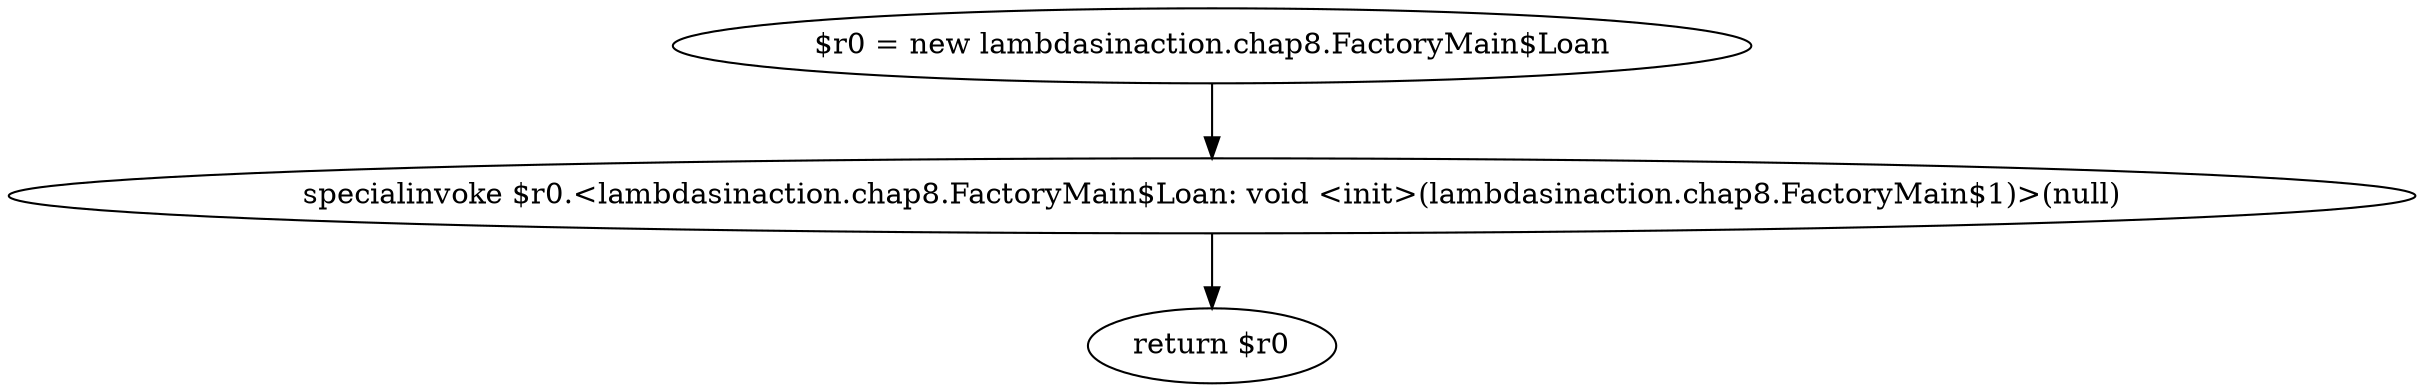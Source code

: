 digraph "unitGraph" {
    "$r0 = new lambdasinaction.chap8.FactoryMain$Loan"
    "specialinvoke $r0.<lambdasinaction.chap8.FactoryMain$Loan: void <init>(lambdasinaction.chap8.FactoryMain$1)>(null)"
    "return $r0"
    "$r0 = new lambdasinaction.chap8.FactoryMain$Loan"->"specialinvoke $r0.<lambdasinaction.chap8.FactoryMain$Loan: void <init>(lambdasinaction.chap8.FactoryMain$1)>(null)";
    "specialinvoke $r0.<lambdasinaction.chap8.FactoryMain$Loan: void <init>(lambdasinaction.chap8.FactoryMain$1)>(null)"->"return $r0";
}
